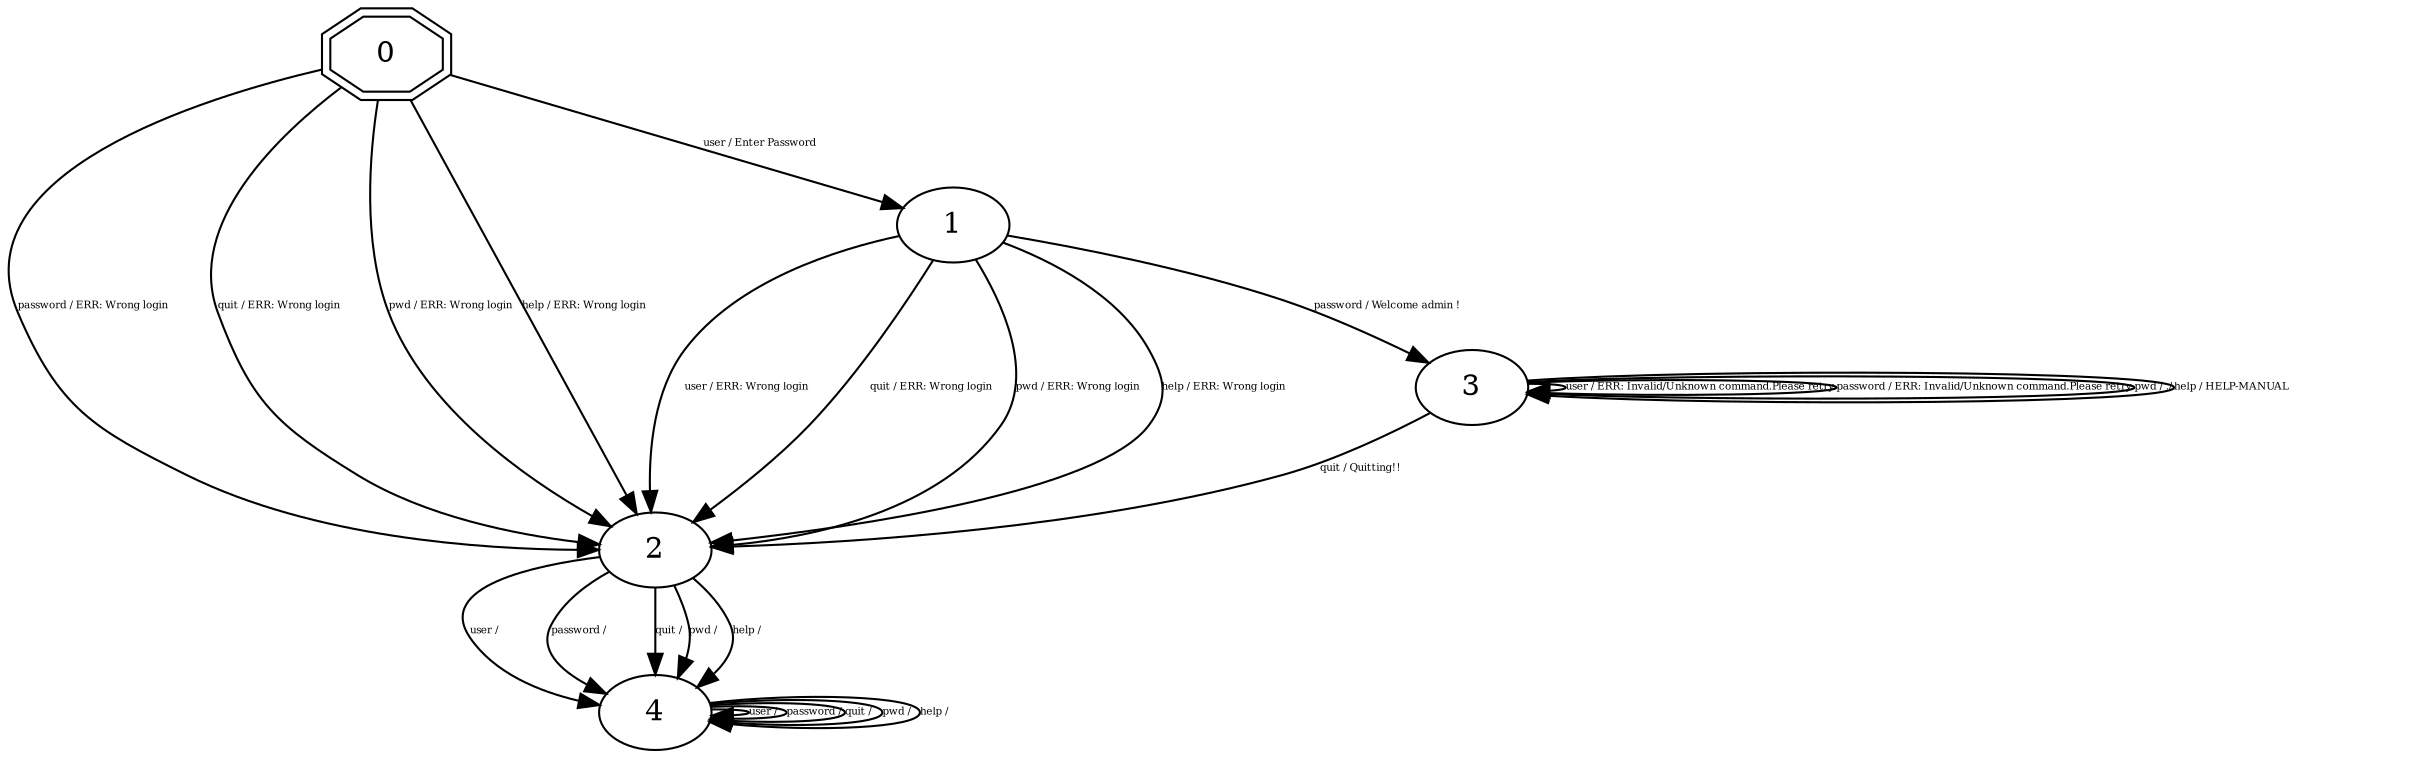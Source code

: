 digraph "Automata" {
"0" [shape=doubleoctagon, style=filled, fillcolor=white, URL="0"];
"2" [shape=ellipse, style=filled, fillcolor=white, URL="2"];
"4" [shape=ellipse, style=filled, fillcolor=white, URL="4"];
"1" [shape=ellipse, style=filled, fillcolor=white, URL="1"];
"3" [shape=ellipse, style=filled, fillcolor=white, URL="3"];
"0" -> "1" [fontsize=5, label="user / Enter Password", URL="t0"];
"0" -> "2" [fontsize=5, label="password / ERR: Wrong login", URL="t1"];
"0" -> "2" [fontsize=5, label="quit / ERR: Wrong login", URL="t2"];
"0" -> "2" [fontsize=5, label="pwd / ERR: Wrong login", URL="t3"];
"0" -> "2" [fontsize=5, label="help / ERR: Wrong login", URL="t4"];
"2" -> "4" [fontsize=5, label="user / ", URL="t10"];
"2" -> "4" [fontsize=5, label="password / ", URL="t11"];
"2" -> "4" [fontsize=5, label="quit / ", URL="t12"];
"2" -> "4" [fontsize=5, label="pwd / ", URL="t13"];
"2" -> "4" [fontsize=5, label="help / ", URL="t14"];
"4" -> "4" [fontsize=5, label="user / ", URL="t20"];
"4" -> "4" [fontsize=5, label="password / ", URL="t21"];
"4" -> "4" [fontsize=5, label="quit / ", URL="t22"];
"4" -> "4" [fontsize=5, label="pwd / ", URL="t23"];
"4" -> "4" [fontsize=5, label="help / ", URL="t24"];
"1" -> "2" [fontsize=5, label="user / ERR: Wrong login", URL="t5"];
"1" -> "3" [fontsize=5, label="password / Welcome admin !", URL="t6"];
"1" -> "2" [fontsize=5, label="quit / ERR: Wrong login", URL="t7"];
"1" -> "2" [fontsize=5, label="pwd / ERR: Wrong login", URL="t8"];
"1" -> "2" [fontsize=5, label="help / ERR: Wrong login", URL="t9"];
"3" -> "3" [fontsize=5, label="user / ERR: Invalid/Unknown command.Please retry.", URL="t15"];
"3" -> "3" [fontsize=5, label="password / ERR: Invalid/Unknown command.Please retry.", URL="t16"];
"3" -> "2" [fontsize=5, label="quit / Quitting!!", URL="t17"];
"3" -> "3" [fontsize=5, label="pwd / ./", URL="t18"];
"3" -> "3" [fontsize=5, label="help / HELP-MANUAL", URL="t19"];
}